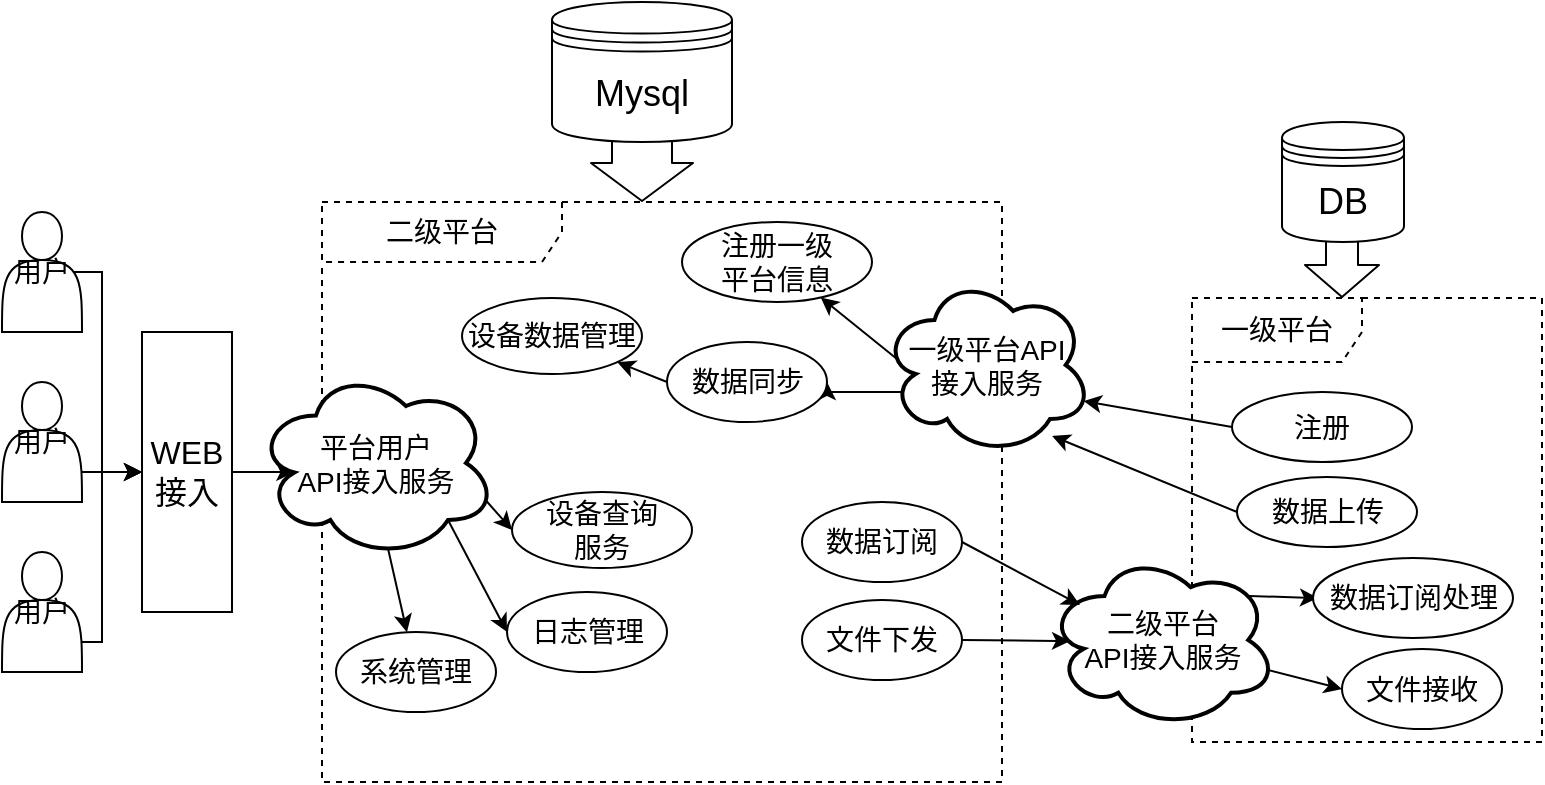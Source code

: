 <mxfile version="10.5.3" type="github"><diagram id="gdYfqTLnVevhLEQaB1-g" name="第 1 页"><mxGraphModel dx="1007" dy="628" grid="1" gridSize="10" guides="1" tooltips="1" connect="1" arrows="1" fold="1" page="1" pageScale="1" pageWidth="850" pageHeight="1100" math="0" shadow="0"><root><mxCell id="0"/><mxCell id="1" parent="0"/><mxCell id="kzhTqzgWOyBVwmpkPpJA-90" value="" style="endArrow=block;html=1;shape=flexArrow;endFill=0;strokeWidth=1;width=16;strokeColor=#000000;startSize=6;endSize=5;startArrow=none;startFill=0;" edge="1" parent="1"><mxGeometry width="50" height="50" relative="1" as="geometry"><mxPoint x="730" y="158" as="sourcePoint"/><mxPoint x="730" y="208" as="targetPoint"/></mxGeometry></mxCell><mxCell id="kzhTqzgWOyBVwmpkPpJA-86" value="" style="endArrow=block;html=1;shape=flexArrow;endFill=0;strokeWidth=1;width=30;strokeColor=#000000;startSize=6;endSize=6;startArrow=none;startFill=0;" edge="1" parent="1"><mxGeometry width="50" height="50" relative="1" as="geometry"><mxPoint x="380" y="110" as="sourcePoint"/><mxPoint x="380" y="160" as="targetPoint"/></mxGeometry></mxCell><mxCell id="kzhTqzgWOyBVwmpkPpJA-20" value="&lt;font style=&quot;font-size: 14px&quot;&gt;二级平台&lt;/font&gt;" style="shape=umlFrame;whiteSpace=wrap;html=1;width=120;height=30;dashed=1;" vertex="1" parent="1"><mxGeometry x="220" y="160" width="340" height="290" as="geometry"/></mxCell><mxCell id="kzhTqzgWOyBVwmpkPpJA-53" style="edgeStyle=orthogonalEdgeStyle;rounded=0;orthogonalLoop=1;jettySize=auto;html=1;exitX=0.9;exitY=0.5;exitDx=0;exitDy=0;exitPerimeter=0;" edge="1" parent="1" source="kzhTqzgWOyBVwmpkPpJA-4" target="kzhTqzgWOyBVwmpkPpJA-32"><mxGeometry relative="1" as="geometry"><Array as="points"><mxPoint x="110" y="195"/><mxPoint x="110" y="295"/></Array></mxGeometry></mxCell><mxCell id="kzhTqzgWOyBVwmpkPpJA-4" value="&lt;font style=&quot;font-size: 14px&quot;&gt;用户&lt;/font&gt;" style="shape=actor;whiteSpace=wrap;html=1;" vertex="1" parent="1"><mxGeometry x="60" y="165" width="40" height="60" as="geometry"/></mxCell><mxCell id="kzhTqzgWOyBVwmpkPpJA-6" value="&lt;font style=&quot;font-size: 14px&quot;&gt;系统管理&lt;/font&gt;" style="ellipse;whiteSpace=wrap;html=1;" vertex="1" parent="1"><mxGeometry x="227" y="375" width="80" height="40" as="geometry"/></mxCell><mxCell id="kzhTqzgWOyBVwmpkPpJA-9" value="&lt;font style=&quot;font-size: 18px&quot;&gt;Mysql&lt;/font&gt;" style="shape=datastore;whiteSpace=wrap;html=1;" vertex="1" parent="1"><mxGeometry x="335" y="60" width="90" height="70" as="geometry"/></mxCell><mxCell id="kzhTqzgWOyBVwmpkPpJA-61" style="rounded=0;orthogonalLoop=1;jettySize=auto;html=1;exitX=0.55;exitY=0.95;exitDx=0;exitDy=0;exitPerimeter=0;" edge="1" parent="1" source="kzhTqzgWOyBVwmpkPpJA-11" target="kzhTqzgWOyBVwmpkPpJA-6"><mxGeometry relative="1" as="geometry"/></mxCell><mxCell id="kzhTqzgWOyBVwmpkPpJA-67" style="rounded=0;orthogonalLoop=1;jettySize=auto;html=1;exitX=0.8;exitY=0.8;exitDx=0;exitDy=0;exitPerimeter=0;entryX=0;entryY=0.5;entryDx=0;entryDy=0;" edge="1" parent="1" source="kzhTqzgWOyBVwmpkPpJA-11" target="kzhTqzgWOyBVwmpkPpJA-19"><mxGeometry relative="1" as="geometry"/></mxCell><mxCell id="kzhTqzgWOyBVwmpkPpJA-70" style="rounded=0;orthogonalLoop=1;jettySize=auto;html=1;exitX=0.96;exitY=0.7;exitDx=0;exitDy=0;exitPerimeter=0;entryX=1;entryY=0.5;entryDx=0;entryDy=0;" edge="1" parent="1" source="kzhTqzgWOyBVwmpkPpJA-11" target="kzhTqzgWOyBVwmpkPpJA-52"><mxGeometry relative="1" as="geometry"/></mxCell><mxCell id="kzhTqzgWOyBVwmpkPpJA-11" value="平台用户&lt;br&gt;API接入服务" style="ellipse;shape=cloud;strokeWidth=2;fontSize=14;whiteSpace=wrap;html=1;align=center;" vertex="1" parent="1"><mxGeometry x="187" y="243" width="120" height="95" as="geometry"/></mxCell><mxCell id="kzhTqzgWOyBVwmpkPpJA-77" style="rounded=0;orthogonalLoop=1;jettySize=auto;html=1;exitX=1;exitY=0.5;exitDx=0;exitDy=0;entryX=0.1;entryY=0.506;entryDx=0;entryDy=0;entryPerimeter=0;" edge="1" parent="1" source="kzhTqzgWOyBVwmpkPpJA-17" target="kzhTqzgWOyBVwmpkPpJA-45"><mxGeometry relative="1" as="geometry"/></mxCell><mxCell id="kzhTqzgWOyBVwmpkPpJA-17" value="&lt;font style=&quot;font-size: 14px&quot;&gt;文件下发&lt;/font&gt;" style="ellipse;whiteSpace=wrap;html=1;" vertex="1" parent="1"><mxGeometry x="460" y="359" width="80" height="40" as="geometry"/></mxCell><mxCell id="kzhTqzgWOyBVwmpkPpJA-18" value="&lt;span style=&quot;font-size: 14px&quot;&gt;设备数据管理&lt;/span&gt;" style="ellipse;whiteSpace=wrap;html=1;direction=west;" vertex="1" parent="1"><mxGeometry x="290" y="208" width="90" height="38" as="geometry"/></mxCell><mxCell id="kzhTqzgWOyBVwmpkPpJA-19" value="&lt;span style=&quot;font-size: 14px&quot;&gt;日志管理&lt;/span&gt;" style="ellipse;whiteSpace=wrap;html=1;" vertex="1" parent="1"><mxGeometry x="312.5" y="355" width="80" height="40" as="geometry"/></mxCell><mxCell id="kzhTqzgWOyBVwmpkPpJA-21" value="&lt;font style=&quot;font-size: 14px&quot;&gt;一级平台&lt;/font&gt;" style="shape=umlFrame;whiteSpace=wrap;html=1;dashed=1;width=85;height=32;" vertex="1" parent="1"><mxGeometry x="655" y="208" width="175" height="222" as="geometry"/></mxCell><mxCell id="kzhTqzgWOyBVwmpkPpJA-71" style="rounded=0;orthogonalLoop=1;jettySize=auto;html=1;exitX=0.16;exitY=0.55;exitDx=0;exitDy=0;exitPerimeter=0;" edge="1" parent="1" source="kzhTqzgWOyBVwmpkPpJA-26" target="kzhTqzgWOyBVwmpkPpJA-49"><mxGeometry relative="1" as="geometry"/></mxCell><mxCell id="kzhTqzgWOyBVwmpkPpJA-72" style="edgeStyle=orthogonalEdgeStyle;rounded=0;orthogonalLoop=1;jettySize=auto;html=1;exitX=0.16;exitY=0.55;exitDx=0;exitDy=0;exitPerimeter=0;entryX=1;entryY=0.5;entryDx=0;entryDy=0;" edge="1" parent="1" source="kzhTqzgWOyBVwmpkPpJA-26" target="kzhTqzgWOyBVwmpkPpJA-42"><mxGeometry relative="1" as="geometry"><Array as="points"><mxPoint x="517" y="255"/></Array></mxGeometry></mxCell><mxCell id="kzhTqzgWOyBVwmpkPpJA-26" value="一级平台API&lt;br&gt;接入服务" style="ellipse;shape=cloud;strokeWidth=2;fontSize=14;whiteSpace=wrap;html=1;align=center;strokeColor=#000000;" vertex="1" parent="1"><mxGeometry x="500" y="196.5" width="105" height="90" as="geometry"/></mxCell><mxCell id="kzhTqzgWOyBVwmpkPpJA-60" style="edgeStyle=orthogonalEdgeStyle;rounded=0;orthogonalLoop=1;jettySize=auto;html=1;exitX=1;exitY=0.5;exitDx=0;exitDy=0;entryX=0.16;entryY=0.55;entryDx=0;entryDy=0;entryPerimeter=0;" edge="1" parent="1" source="kzhTqzgWOyBVwmpkPpJA-32" target="kzhTqzgWOyBVwmpkPpJA-11"><mxGeometry relative="1" as="geometry"/></mxCell><mxCell id="kzhTqzgWOyBVwmpkPpJA-32" value="&lt;font size=&quot;3&quot;&gt;WEB接入&lt;/font&gt;" style="rounded=0;whiteSpace=wrap;html=1;" vertex="1" parent="1"><mxGeometry x="130" y="225" width="45" height="140" as="geometry"/></mxCell><mxCell id="kzhTqzgWOyBVwmpkPpJA-33" value="&lt;font style=&quot;font-size: 18px&quot;&gt;DB&lt;/font&gt;" style="shape=datastore;whiteSpace=wrap;html=1;" vertex="1" parent="1"><mxGeometry x="700" y="120" width="61" height="60" as="geometry"/></mxCell><mxCell id="kzhTqzgWOyBVwmpkPpJA-74" style="rounded=0;orthogonalLoop=1;jettySize=auto;html=1;exitX=0;exitY=0.5;exitDx=0;exitDy=0;entryX=0.96;entryY=0.7;entryDx=0;entryDy=0;entryPerimeter=0;" edge="1" parent="1" source="kzhTqzgWOyBVwmpkPpJA-34" target="kzhTqzgWOyBVwmpkPpJA-26"><mxGeometry relative="1" as="geometry"/></mxCell><mxCell id="kzhTqzgWOyBVwmpkPpJA-34" value="&lt;span style=&quot;font-size: 14px&quot;&gt;注册&lt;/span&gt;&lt;br&gt;" style="ellipse;whiteSpace=wrap;html=1;" vertex="1" parent="1"><mxGeometry x="675" y="255" width="90" height="35" as="geometry"/></mxCell><mxCell id="kzhTqzgWOyBVwmpkPpJA-54" style="edgeStyle=orthogonalEdgeStyle;rounded=0;orthogonalLoop=1;jettySize=auto;html=1;exitX=1;exitY=0.75;exitDx=0;exitDy=0;entryX=0;entryY=0.5;entryDx=0;entryDy=0;" edge="1" parent="1" source="kzhTqzgWOyBVwmpkPpJA-39" target="kzhTqzgWOyBVwmpkPpJA-32"><mxGeometry relative="1" as="geometry"/></mxCell><mxCell id="kzhTqzgWOyBVwmpkPpJA-39" value="&lt;font style=&quot;font-size: 14px&quot;&gt;用户&lt;/font&gt;" style="shape=actor;whiteSpace=wrap;html=1;" vertex="1" parent="1"><mxGeometry x="60" y="250" width="40" height="60" as="geometry"/></mxCell><mxCell id="kzhTqzgWOyBVwmpkPpJA-55" style="edgeStyle=orthogonalEdgeStyle;rounded=0;orthogonalLoop=1;jettySize=auto;html=1;exitX=1;exitY=0.75;exitDx=0;exitDy=0;entryX=0;entryY=0.5;entryDx=0;entryDy=0;" edge="1" parent="1" source="kzhTqzgWOyBVwmpkPpJA-40" target="kzhTqzgWOyBVwmpkPpJA-32"><mxGeometry relative="1" as="geometry"><Array as="points"><mxPoint x="110" y="380"/><mxPoint x="110" y="295"/></Array></mxGeometry></mxCell><mxCell id="kzhTqzgWOyBVwmpkPpJA-40" value="&lt;font style=&quot;font-size: 14px&quot;&gt;用户&lt;/font&gt;" style="shape=actor;whiteSpace=wrap;html=1;" vertex="1" parent="1"><mxGeometry x="60" y="335" width="40" height="60" as="geometry"/></mxCell><mxCell id="kzhTqzgWOyBVwmpkPpJA-73" style="rounded=0;orthogonalLoop=1;jettySize=auto;html=1;exitX=0;exitY=0.5;exitDx=0;exitDy=0;" edge="1" parent="1" source="kzhTqzgWOyBVwmpkPpJA-42" target="kzhTqzgWOyBVwmpkPpJA-18"><mxGeometry relative="1" as="geometry"/></mxCell><mxCell id="kzhTqzgWOyBVwmpkPpJA-42" value="&lt;span style=&quot;font-size: 14px&quot;&gt;数据同步&lt;/span&gt;" style="ellipse;whiteSpace=wrap;html=1;" vertex="1" parent="1"><mxGeometry x="392.5" y="230" width="80" height="40" as="geometry"/></mxCell><mxCell id="kzhTqzgWOyBVwmpkPpJA-75" style="rounded=0;orthogonalLoop=1;jettySize=auto;html=1;exitX=0;exitY=0.5;exitDx=0;exitDy=0;entryX=0.81;entryY=0.894;entryDx=0;entryDy=0;entryPerimeter=0;" edge="1" parent="1" source="kzhTqzgWOyBVwmpkPpJA-43" target="kzhTqzgWOyBVwmpkPpJA-26"><mxGeometry relative="1" as="geometry"/></mxCell><mxCell id="kzhTqzgWOyBVwmpkPpJA-43" value="&lt;span style=&quot;font-size: 14px&quot;&gt;数据上传&lt;/span&gt;&lt;br&gt;" style="ellipse;whiteSpace=wrap;html=1;" vertex="1" parent="1"><mxGeometry x="677.5" y="297.5" width="90" height="35" as="geometry"/></mxCell><mxCell id="kzhTqzgWOyBVwmpkPpJA-79" style="rounded=0;orthogonalLoop=1;jettySize=auto;html=1;exitX=0.96;exitY=0.7;exitDx=0;exitDy=0;exitPerimeter=0;entryX=0;entryY=0.5;entryDx=0;entryDy=0;" edge="1" parent="1" target="kzhTqzgWOyBVwmpkPpJA-48"><mxGeometry relative="1" as="geometry"><mxPoint x="693" y="394" as="sourcePoint"/></mxGeometry></mxCell><mxCell id="kzhTqzgWOyBVwmpkPpJA-80" style="rounded=0;orthogonalLoop=1;jettySize=auto;html=1;exitX=0.88;exitY=0.25;exitDx=0;exitDy=0;exitPerimeter=0;entryX=0;entryY=0.5;entryDx=0;entryDy=0;" edge="1" parent="1" source="kzhTqzgWOyBVwmpkPpJA-45"><mxGeometry relative="1" as="geometry"><mxPoint x="684" y="353" as="sourcePoint"/><mxPoint x="718" y="358" as="targetPoint"/></mxGeometry></mxCell><mxCell id="kzhTqzgWOyBVwmpkPpJA-45" value="二级平台&lt;br&gt;API接入服务" style="ellipse;shape=cloud;strokeWidth=2;fontSize=14;whiteSpace=wrap;html=1;align=center;" vertex="1" parent="1"><mxGeometry x="582.5" y="335" width="115" height="88" as="geometry"/></mxCell><mxCell id="kzhTqzgWOyBVwmpkPpJA-76" style="rounded=0;orthogonalLoop=1;jettySize=auto;html=1;exitX=1;exitY=0.5;exitDx=0;exitDy=0;entryX=0.143;entryY=0.301;entryDx=0;entryDy=0;entryPerimeter=0;" edge="1" parent="1" source="kzhTqzgWOyBVwmpkPpJA-46" target="kzhTqzgWOyBVwmpkPpJA-45"><mxGeometry relative="1" as="geometry"/></mxCell><mxCell id="kzhTqzgWOyBVwmpkPpJA-46" value="&lt;span style=&quot;font-size: 14px&quot;&gt;数据订阅&lt;/span&gt;" style="ellipse;whiteSpace=wrap;html=1;" vertex="1" parent="1"><mxGeometry x="460" y="310" width="80" height="40" as="geometry"/></mxCell><mxCell id="kzhTqzgWOyBVwmpkPpJA-47" value="&lt;span style=&quot;font-size: 14px&quot;&gt;数据订阅处理&lt;/span&gt;" style="ellipse;whiteSpace=wrap;html=1;" vertex="1" parent="1"><mxGeometry x="715.5" y="338" width="100" height="40" as="geometry"/></mxCell><mxCell id="kzhTqzgWOyBVwmpkPpJA-48" value="&lt;font style=&quot;font-size: 14px&quot;&gt;文件接收&lt;/font&gt;" style="ellipse;whiteSpace=wrap;html=1;" vertex="1" parent="1"><mxGeometry x="730" y="383.5" width="80" height="40" as="geometry"/></mxCell><mxCell id="kzhTqzgWOyBVwmpkPpJA-49" value="&lt;span style=&quot;font-size: 14px&quot;&gt;注册一级&lt;br&gt;平台信息&lt;/span&gt;&lt;br&gt;" style="ellipse;whiteSpace=wrap;html=1;" vertex="1" parent="1"><mxGeometry x="400" y="170" width="95" height="40" as="geometry"/></mxCell><mxCell id="kzhTqzgWOyBVwmpkPpJA-52" value="&lt;span style=&quot;font-size: 14px&quot;&gt;设备查询&lt;br&gt;服务&lt;/span&gt;" style="ellipse;whiteSpace=wrap;html=1;direction=west;" vertex="1" parent="1"><mxGeometry x="315" y="305" width="90" height="38" as="geometry"/></mxCell></root></mxGraphModel></diagram></mxfile>